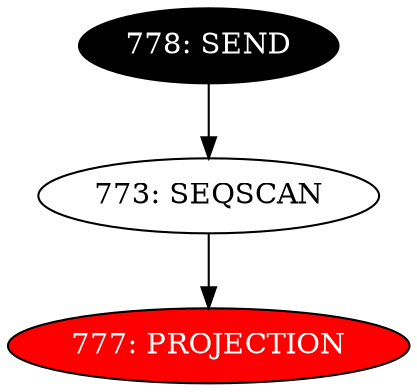 digraph name {
773 [label="773: SEQSCAN" ];
773 -> 777;
777 [label="777: PROJECTION" fontcolor="white" style="filled" fillcolor="red"];
778 [label="778: SEND" fontcolor="white" style="filled" fillcolor="black"];
778 -> 773;

}

